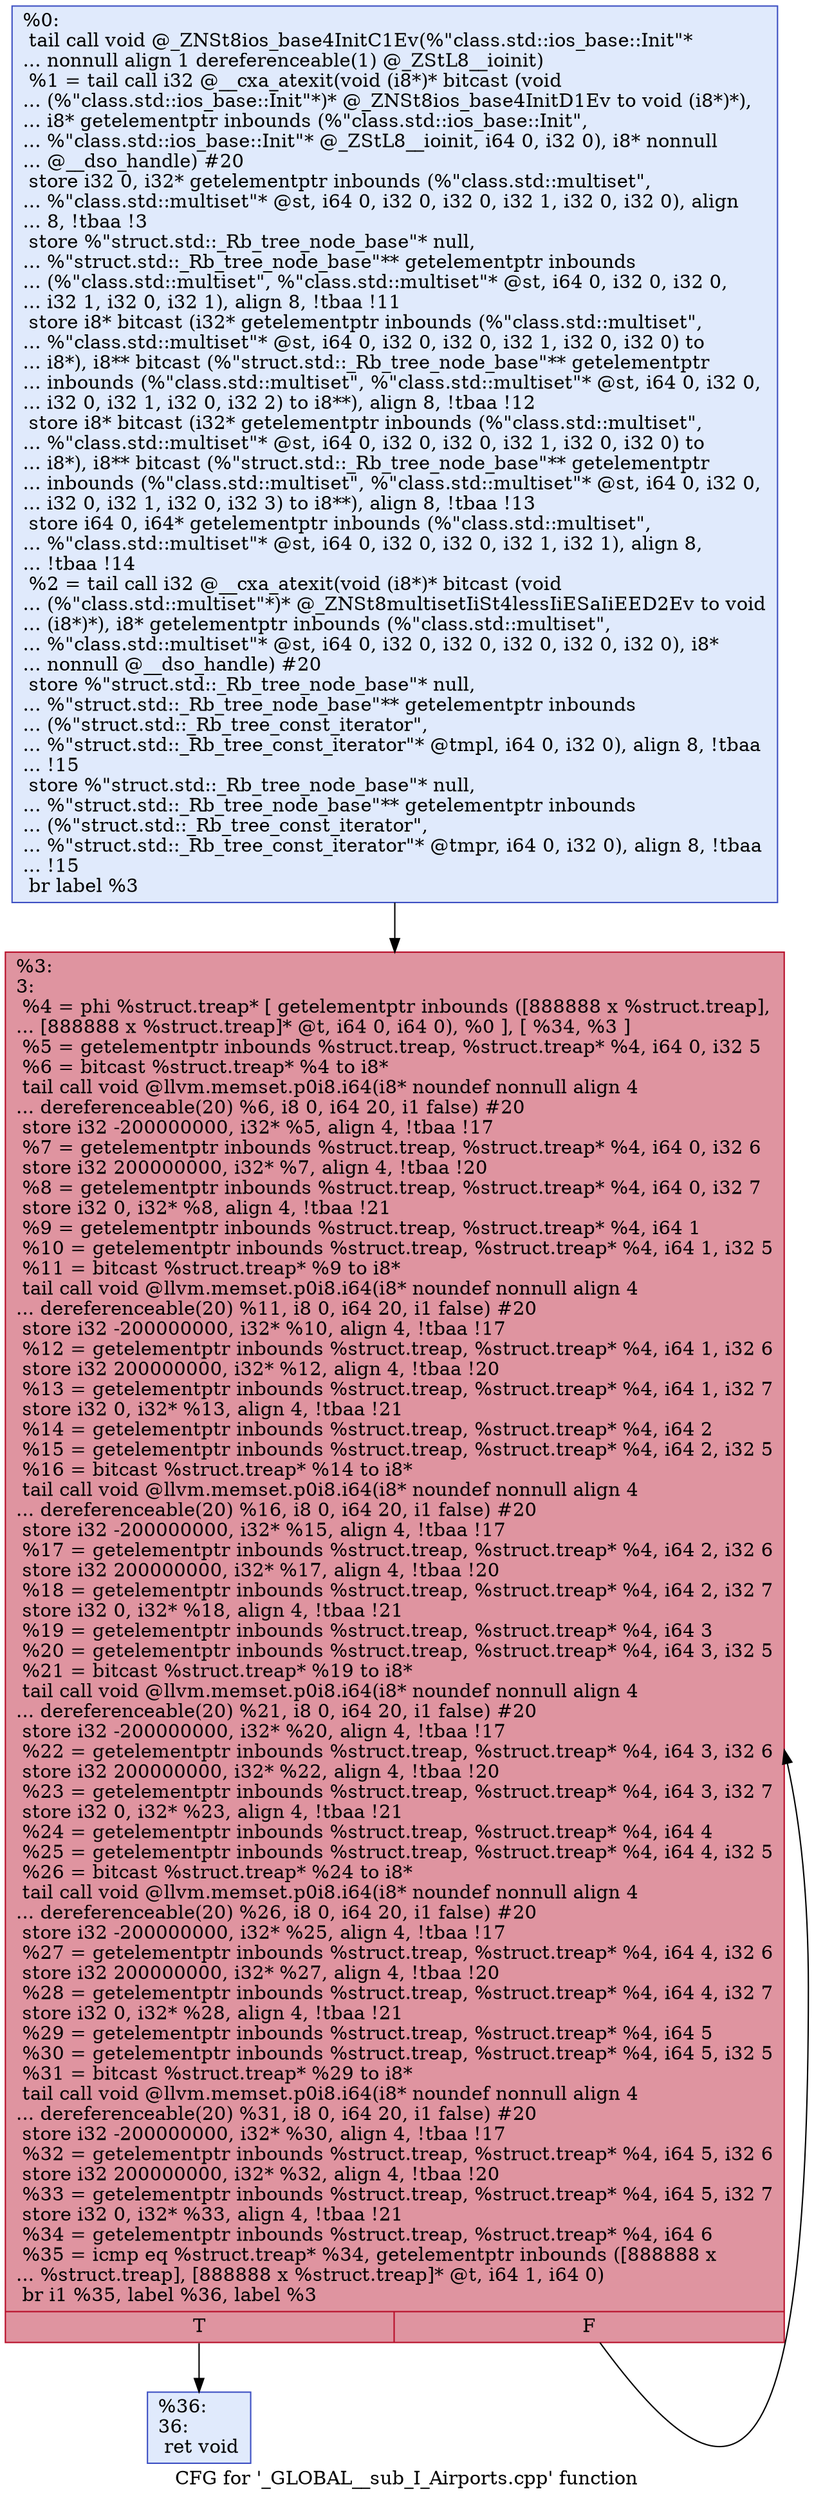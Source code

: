 digraph "CFG for '_GLOBAL__sub_I_Airports.cpp' function" {
	label="CFG for '_GLOBAL__sub_I_Airports.cpp' function";

	Node0x563365c172c0 [shape=record,color="#3d50c3ff", style=filled, fillcolor="#b9d0f970",label="{%0:\l  tail call void @_ZNSt8ios_base4InitC1Ev(%\"class.std::ios_base::Init\"*\l... nonnull align 1 dereferenceable(1) @_ZStL8__ioinit)\l  %1 = tail call i32 @__cxa_atexit(void (i8*)* bitcast (void\l... (%\"class.std::ios_base::Init\"*)* @_ZNSt8ios_base4InitD1Ev to void (i8*)*),\l... i8* getelementptr inbounds (%\"class.std::ios_base::Init\",\l... %\"class.std::ios_base::Init\"* @_ZStL8__ioinit, i64 0, i32 0), i8* nonnull\l... @__dso_handle) #20\l  store i32 0, i32* getelementptr inbounds (%\"class.std::multiset\",\l... %\"class.std::multiset\"* @st, i64 0, i32 0, i32 0, i32 1, i32 0, i32 0), align\l... 8, !tbaa !3\l  store %\"struct.std::_Rb_tree_node_base\"* null,\l... %\"struct.std::_Rb_tree_node_base\"** getelementptr inbounds\l... (%\"class.std::multiset\", %\"class.std::multiset\"* @st, i64 0, i32 0, i32 0,\l... i32 1, i32 0, i32 1), align 8, !tbaa !11\l  store i8* bitcast (i32* getelementptr inbounds (%\"class.std::multiset\",\l... %\"class.std::multiset\"* @st, i64 0, i32 0, i32 0, i32 1, i32 0, i32 0) to\l... i8*), i8** bitcast (%\"struct.std::_Rb_tree_node_base\"** getelementptr\l... inbounds (%\"class.std::multiset\", %\"class.std::multiset\"* @st, i64 0, i32 0,\l... i32 0, i32 1, i32 0, i32 2) to i8**), align 8, !tbaa !12\l  store i8* bitcast (i32* getelementptr inbounds (%\"class.std::multiset\",\l... %\"class.std::multiset\"* @st, i64 0, i32 0, i32 0, i32 1, i32 0, i32 0) to\l... i8*), i8** bitcast (%\"struct.std::_Rb_tree_node_base\"** getelementptr\l... inbounds (%\"class.std::multiset\", %\"class.std::multiset\"* @st, i64 0, i32 0,\l... i32 0, i32 1, i32 0, i32 3) to i8**), align 8, !tbaa !13\l  store i64 0, i64* getelementptr inbounds (%\"class.std::multiset\",\l... %\"class.std::multiset\"* @st, i64 0, i32 0, i32 0, i32 1, i32 1), align 8,\l... !tbaa !14\l  %2 = tail call i32 @__cxa_atexit(void (i8*)* bitcast (void\l... (%\"class.std::multiset\"*)* @_ZNSt8multisetIiSt4lessIiESaIiEED2Ev to void\l... (i8*)*), i8* getelementptr inbounds (%\"class.std::multiset\",\l... %\"class.std::multiset\"* @st, i64 0, i32 0, i32 0, i32 0, i32 0, i32 0), i8*\l... nonnull @__dso_handle) #20\l  store %\"struct.std::_Rb_tree_node_base\"* null,\l... %\"struct.std::_Rb_tree_node_base\"** getelementptr inbounds\l... (%\"struct.std::_Rb_tree_const_iterator\",\l... %\"struct.std::_Rb_tree_const_iterator\"* @tmpl, i64 0, i32 0), align 8, !tbaa\l... !15\l  store %\"struct.std::_Rb_tree_node_base\"* null,\l... %\"struct.std::_Rb_tree_node_base\"** getelementptr inbounds\l... (%\"struct.std::_Rb_tree_const_iterator\",\l... %\"struct.std::_Rb_tree_const_iterator\"* @tmpr, i64 0, i32 0), align 8, !tbaa\l... !15\l  br label %3\l}"];
	Node0x563365c172c0 -> Node0x563365c1d070;
	Node0x563365c1d070 [shape=record,color="#b70d28ff", style=filled, fillcolor="#b70d2870",label="{%3:\l3:                                                \l  %4 = phi %struct.treap* [ getelementptr inbounds ([888888 x %struct.treap],\l... [888888 x %struct.treap]* @t, i64 0, i64 0), %0 ], [ %34, %3 ]\l  %5 = getelementptr inbounds %struct.treap, %struct.treap* %4, i64 0, i32 5\l  %6 = bitcast %struct.treap* %4 to i8*\l  tail call void @llvm.memset.p0i8.i64(i8* noundef nonnull align 4\l... dereferenceable(20) %6, i8 0, i64 20, i1 false) #20\l  store i32 -200000000, i32* %5, align 4, !tbaa !17\l  %7 = getelementptr inbounds %struct.treap, %struct.treap* %4, i64 0, i32 6\l  store i32 200000000, i32* %7, align 4, !tbaa !20\l  %8 = getelementptr inbounds %struct.treap, %struct.treap* %4, i64 0, i32 7\l  store i32 0, i32* %8, align 4, !tbaa !21\l  %9 = getelementptr inbounds %struct.treap, %struct.treap* %4, i64 1\l  %10 = getelementptr inbounds %struct.treap, %struct.treap* %4, i64 1, i32 5\l  %11 = bitcast %struct.treap* %9 to i8*\l  tail call void @llvm.memset.p0i8.i64(i8* noundef nonnull align 4\l... dereferenceable(20) %11, i8 0, i64 20, i1 false) #20\l  store i32 -200000000, i32* %10, align 4, !tbaa !17\l  %12 = getelementptr inbounds %struct.treap, %struct.treap* %4, i64 1, i32 6\l  store i32 200000000, i32* %12, align 4, !tbaa !20\l  %13 = getelementptr inbounds %struct.treap, %struct.treap* %4, i64 1, i32 7\l  store i32 0, i32* %13, align 4, !tbaa !21\l  %14 = getelementptr inbounds %struct.treap, %struct.treap* %4, i64 2\l  %15 = getelementptr inbounds %struct.treap, %struct.treap* %4, i64 2, i32 5\l  %16 = bitcast %struct.treap* %14 to i8*\l  tail call void @llvm.memset.p0i8.i64(i8* noundef nonnull align 4\l... dereferenceable(20) %16, i8 0, i64 20, i1 false) #20\l  store i32 -200000000, i32* %15, align 4, !tbaa !17\l  %17 = getelementptr inbounds %struct.treap, %struct.treap* %4, i64 2, i32 6\l  store i32 200000000, i32* %17, align 4, !tbaa !20\l  %18 = getelementptr inbounds %struct.treap, %struct.treap* %4, i64 2, i32 7\l  store i32 0, i32* %18, align 4, !tbaa !21\l  %19 = getelementptr inbounds %struct.treap, %struct.treap* %4, i64 3\l  %20 = getelementptr inbounds %struct.treap, %struct.treap* %4, i64 3, i32 5\l  %21 = bitcast %struct.treap* %19 to i8*\l  tail call void @llvm.memset.p0i8.i64(i8* noundef nonnull align 4\l... dereferenceable(20) %21, i8 0, i64 20, i1 false) #20\l  store i32 -200000000, i32* %20, align 4, !tbaa !17\l  %22 = getelementptr inbounds %struct.treap, %struct.treap* %4, i64 3, i32 6\l  store i32 200000000, i32* %22, align 4, !tbaa !20\l  %23 = getelementptr inbounds %struct.treap, %struct.treap* %4, i64 3, i32 7\l  store i32 0, i32* %23, align 4, !tbaa !21\l  %24 = getelementptr inbounds %struct.treap, %struct.treap* %4, i64 4\l  %25 = getelementptr inbounds %struct.treap, %struct.treap* %4, i64 4, i32 5\l  %26 = bitcast %struct.treap* %24 to i8*\l  tail call void @llvm.memset.p0i8.i64(i8* noundef nonnull align 4\l... dereferenceable(20) %26, i8 0, i64 20, i1 false) #20\l  store i32 -200000000, i32* %25, align 4, !tbaa !17\l  %27 = getelementptr inbounds %struct.treap, %struct.treap* %4, i64 4, i32 6\l  store i32 200000000, i32* %27, align 4, !tbaa !20\l  %28 = getelementptr inbounds %struct.treap, %struct.treap* %4, i64 4, i32 7\l  store i32 0, i32* %28, align 4, !tbaa !21\l  %29 = getelementptr inbounds %struct.treap, %struct.treap* %4, i64 5\l  %30 = getelementptr inbounds %struct.treap, %struct.treap* %4, i64 5, i32 5\l  %31 = bitcast %struct.treap* %29 to i8*\l  tail call void @llvm.memset.p0i8.i64(i8* noundef nonnull align 4\l... dereferenceable(20) %31, i8 0, i64 20, i1 false) #20\l  store i32 -200000000, i32* %30, align 4, !tbaa !17\l  %32 = getelementptr inbounds %struct.treap, %struct.treap* %4, i64 5, i32 6\l  store i32 200000000, i32* %32, align 4, !tbaa !20\l  %33 = getelementptr inbounds %struct.treap, %struct.treap* %4, i64 5, i32 7\l  store i32 0, i32* %33, align 4, !tbaa !21\l  %34 = getelementptr inbounds %struct.treap, %struct.treap* %4, i64 6\l  %35 = icmp eq %struct.treap* %34, getelementptr inbounds ([888888 x\l... %struct.treap], [888888 x %struct.treap]* @t, i64 1, i64 0)\l  br i1 %35, label %36, label %3\l|{<s0>T|<s1>F}}"];
	Node0x563365c1d070:s0 -> Node0x563365c08130;
	Node0x563365c1d070:s1 -> Node0x563365c1d070;
	Node0x563365c08130 [shape=record,color="#3d50c3ff", style=filled, fillcolor="#b9d0f970",label="{%36:\l36:                                               \l  ret void\l}"];
}
